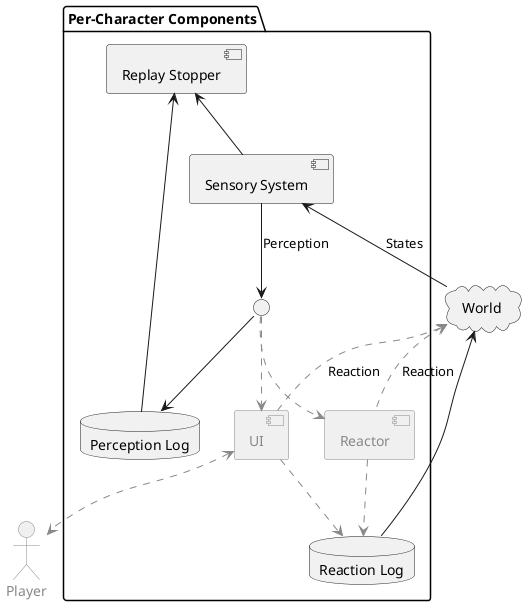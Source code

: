 @startuml

actor Player <<inactive>>

package "Per-Character Components" {
    [Replay Stopper] as RS
    [Reactor] <<inactive>>
    [UI] <<inactive>>
    () " " as Dot1
    database "Perception Log" as PLog
    database "Reaction Log" as RLog
    
    RS <-- PLog
    RS <-- [Sensory System]
    [Sensory System] --> Dot1 : Perception
    Dot1 --> PLog
    Dot1 ..> [UI] #888888
    Dot1 ..> [Reactor] #888888
    [UI] <..> Player #888888
    [Reactor] ..> RLog #888888
    [UI] ..> RLog #888888
}

cloud World

World --> [Sensory System] : States
World <.. [Reactor] #888888 : Reaction
World <-- RLog
[UI] ..> World #888888 : Reaction

skinparam component {
	backgroundColor<<inactive>> #f0f0f0
	borderColor<<inactive>> #888888
	fontColor<<inactive>> #888888
	stereotypeFontColor<<inactive>> #888888
}

skinparam actor {
	backgroundColor<<inactive>> #f0f0f0
	borderColor<<inactive>> #888888
	fontColor<<inactive>> #888888
	stereotypeFontColor<<inactive>> #888888
}

hide stereotype

@enduml
